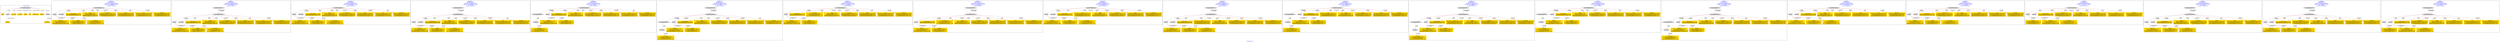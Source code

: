 digraph n0 {
fontcolor="blue"
remincross="true"
label="s29-gilcrease.csv"
subgraph cluster_0 {
label="1-correct model"
n2[style="filled",color="white",fillcolor="lightgray",label="CulturalHeritageObject1"];
n3[shape="plaintext",style="filled",fillcolor="gold",label="Dated"];
n4[style="filled",color="white",fillcolor="lightgray",label="Person1"];
n5[shape="plaintext",style="filled",fillcolor="gold",label="Description"];
n6[shape="plaintext",style="filled",fillcolor="gold",label="Dimensions"];
n7[shape="plaintext",style="filled",fillcolor="gold",label="Medium"];
n8[shape="plaintext",style="filled",fillcolor="gold",label="Title"];
n9[shape="plaintext",style="filled",fillcolor="gold",label="Object Number"];
n10[shape="plaintext",style="filled",fillcolor="gold",label="ObjectID"];
n11[style="filled",color="white",fillcolor="lightgray",label="Concept1"];
n12[shape="plaintext",style="filled",fillcolor="gold",label="Alpha Sort"];
n13[shape="plaintext",style="filled",fillcolor="gold",label="Classification"];
}
subgraph cluster_1 {
label="candidate 0\nlink coherence:1.0\nnode coherence:1.0\nconfidence:0.4318551053743536\nmapping score:0.5883961462358956\ncost:10.99993\n-precision:0.55-recall:0.55"
n15[style="filled",color="white",fillcolor="lightgray",label="CulturalHeritageObject1"];
n16[style="filled",color="white",fillcolor="lightgray",label="Person1"];
n17[style="filled",color="white",fillcolor="lightgray",label="Document1"];
n18[shape="plaintext",style="filled",fillcolor="gold",label="Object Number\n[CulturalHeritageObject,extent,0.798]\n[Person,biographicalInformation,0.202]"];
n19[shape="plaintext",style="filled",fillcolor="gold",label="Alpha Sort\n[Person,nameOfThePerson,0.444]\n[Document,classLink,0.3]\n[CulturalHeritageObject,description,0.152]\n[CulturalHeritageObject,provenance,0.104]"];
n20[shape="plaintext",style="filled",fillcolor="gold",label="Dated\n[Person,dateOfBirth,0.352]\n[Person,dateOfDeath,0.325]\n[CulturalHeritageObject,created,0.203]\n[Person,biographicalInformation,0.121]"];
n21[shape="plaintext",style="filled",fillcolor="gold",label="Dimensions\n[CulturalHeritageObject,extent,0.722]\n[CulturalHeritageObject,description,0.148]\n[CulturalHeritageObject,provenance,0.077]\n[CulturalHeritageObject,title,0.053]"];
n22[shape="plaintext",style="filled",fillcolor="gold",label="Medium\n[CulturalHeritageObject,medium,0.82]\n[CulturalHeritageObject,description,0.078]\n[Person,biographicalInformation,0.051]\n[CulturalHeritageObject,provenance,0.051]"];
n23[shape="plaintext",style="filled",fillcolor="gold",label="Classification\n[Document,classLink,0.332]\n[Person,biographicalInformation,0.24]\n[Concept,prefLabel,0.232]\n[CulturalHeritageObject,provenance,0.196]"];
n24[shape="plaintext",style="filled",fillcolor="gold",label="ObjectID\n[Person,dateOfDeath,0.534]\n[CulturalHeritageObject,created,0.243]\n[Person,dateOfBirth,0.116]\n[CulturalHeritageObject,title,0.107]"];
n25[shape="plaintext",style="filled",fillcolor="gold",label="Title\n[CulturalHeritageObject,description,0.377]\n[Person,biographicalInformation,0.303]\n[CulturalHeritageObject,title,0.238]\n[CulturalHeritageObject,provenance,0.081]"];
n26[shape="plaintext",style="filled",fillcolor="gold",label="Description\n[CulturalHeritageObject,description,0.441]\n[Person,biographicalInformation,0.291]\n[CulturalHeritageObject,title,0.172]\n[CulturalHeritageObject,medium,0.096]"];
}
subgraph cluster_2 {
label="candidate 1\nlink coherence:1.0\nnode coherence:1.0\nconfidence:0.4318551053743536\nmapping score:0.5883961462358956\ncost:11.99988\n-precision:0.5-recall:0.55"
n28[style="filled",color="white",fillcolor="lightgray",label="CulturalHeritageObject1"];
n29[style="filled",color="white",fillcolor="lightgray",label="Person1"];
n30[style="filled",color="white",fillcolor="lightgray",label="Document1"];
n31[style="filled",color="white",fillcolor="lightgray",label="EuropeanaAggregation1"];
n32[shape="plaintext",style="filled",fillcolor="gold",label="Object Number\n[CulturalHeritageObject,extent,0.798]\n[Person,biographicalInformation,0.202]"];
n33[shape="plaintext",style="filled",fillcolor="gold",label="Alpha Sort\n[Person,nameOfThePerson,0.444]\n[Document,classLink,0.3]\n[CulturalHeritageObject,description,0.152]\n[CulturalHeritageObject,provenance,0.104]"];
n34[shape="plaintext",style="filled",fillcolor="gold",label="Dated\n[Person,dateOfBirth,0.352]\n[Person,dateOfDeath,0.325]\n[CulturalHeritageObject,created,0.203]\n[Person,biographicalInformation,0.121]"];
n35[shape="plaintext",style="filled",fillcolor="gold",label="Dimensions\n[CulturalHeritageObject,extent,0.722]\n[CulturalHeritageObject,description,0.148]\n[CulturalHeritageObject,provenance,0.077]\n[CulturalHeritageObject,title,0.053]"];
n36[shape="plaintext",style="filled",fillcolor="gold",label="Medium\n[CulturalHeritageObject,medium,0.82]\n[CulturalHeritageObject,description,0.078]\n[Person,biographicalInformation,0.051]\n[CulturalHeritageObject,provenance,0.051]"];
n37[shape="plaintext",style="filled",fillcolor="gold",label="Classification\n[Document,classLink,0.332]\n[Person,biographicalInformation,0.24]\n[Concept,prefLabel,0.232]\n[CulturalHeritageObject,provenance,0.196]"];
n38[shape="plaintext",style="filled",fillcolor="gold",label="ObjectID\n[Person,dateOfDeath,0.534]\n[CulturalHeritageObject,created,0.243]\n[Person,dateOfBirth,0.116]\n[CulturalHeritageObject,title,0.107]"];
n39[shape="plaintext",style="filled",fillcolor="gold",label="Title\n[CulturalHeritageObject,description,0.377]\n[Person,biographicalInformation,0.303]\n[CulturalHeritageObject,title,0.238]\n[CulturalHeritageObject,provenance,0.081]"];
n40[shape="plaintext",style="filled",fillcolor="gold",label="Description\n[CulturalHeritageObject,description,0.441]\n[Person,biographicalInformation,0.291]\n[CulturalHeritageObject,title,0.172]\n[CulturalHeritageObject,medium,0.096]"];
}
subgraph cluster_3 {
label="candidate 10\nlink coherence:1.0\nnode coherence:1.0\nconfidence:0.4174503832597195\nmapping score:0.5835945721976843\ncost:10.99993\n-precision:0.36-recall:0.36"
n42[style="filled",color="white",fillcolor="lightgray",label="CulturalHeritageObject1"];
n43[style="filled",color="white",fillcolor="lightgray",label="Person1"];
n44[style="filled",color="white",fillcolor="lightgray",label="Document1"];
n45[shape="plaintext",style="filled",fillcolor="gold",label="Object Number\n[CulturalHeritageObject,extent,0.798]\n[Person,biographicalInformation,0.202]"];
n46[shape="plaintext",style="filled",fillcolor="gold",label="Alpha Sort\n[Person,nameOfThePerson,0.444]\n[Document,classLink,0.3]\n[CulturalHeritageObject,description,0.152]\n[CulturalHeritageObject,provenance,0.104]"];
n47[shape="plaintext",style="filled",fillcolor="gold",label="Dated\n[Person,dateOfBirth,0.352]\n[Person,dateOfDeath,0.325]\n[CulturalHeritageObject,created,0.203]\n[Person,biographicalInformation,0.121]"];
n48[shape="plaintext",style="filled",fillcolor="gold",label="Dimensions\n[CulturalHeritageObject,extent,0.722]\n[CulturalHeritageObject,description,0.148]\n[CulturalHeritageObject,provenance,0.077]\n[CulturalHeritageObject,title,0.053]"];
n49[shape="plaintext",style="filled",fillcolor="gold",label="Medium\n[CulturalHeritageObject,medium,0.82]\n[CulturalHeritageObject,description,0.078]\n[Person,biographicalInformation,0.051]\n[CulturalHeritageObject,provenance,0.051]"];
n50[shape="plaintext",style="filled",fillcolor="gold",label="Classification\n[Document,classLink,0.332]\n[Person,biographicalInformation,0.24]\n[Concept,prefLabel,0.232]\n[CulturalHeritageObject,provenance,0.196]"];
n51[shape="plaintext",style="filled",fillcolor="gold",label="ObjectID\n[Person,dateOfDeath,0.534]\n[CulturalHeritageObject,created,0.243]\n[Person,dateOfBirth,0.116]\n[CulturalHeritageObject,title,0.107]"];
n52[shape="plaintext",style="filled",fillcolor="gold",label="Title\n[CulturalHeritageObject,description,0.377]\n[Person,biographicalInformation,0.303]\n[CulturalHeritageObject,title,0.238]\n[CulturalHeritageObject,provenance,0.081]"];
n53[shape="plaintext",style="filled",fillcolor="gold",label="Description\n[CulturalHeritageObject,description,0.441]\n[Person,biographicalInformation,0.291]\n[CulturalHeritageObject,title,0.172]\n[CulturalHeritageObject,medium,0.096]"];
}
subgraph cluster_4 {
label="candidate 11\nlink coherence:1.0\nnode coherence:1.0\nconfidence:0.4174503832597195\nmapping score:0.5835945721976843\ncost:11.99988\n-precision:0.33-recall:0.36"
n55[style="filled",color="white",fillcolor="lightgray",label="CulturalHeritageObject1"];
n56[style="filled",color="white",fillcolor="lightgray",label="Person1"];
n57[style="filled",color="white",fillcolor="lightgray",label="Document1"];
n58[style="filled",color="white",fillcolor="lightgray",label="EuropeanaAggregation1"];
n59[shape="plaintext",style="filled",fillcolor="gold",label="Object Number\n[CulturalHeritageObject,extent,0.798]\n[Person,biographicalInformation,0.202]"];
n60[shape="plaintext",style="filled",fillcolor="gold",label="Alpha Sort\n[Person,nameOfThePerson,0.444]\n[Document,classLink,0.3]\n[CulturalHeritageObject,description,0.152]\n[CulturalHeritageObject,provenance,0.104]"];
n61[shape="plaintext",style="filled",fillcolor="gold",label="Dated\n[Person,dateOfBirth,0.352]\n[Person,dateOfDeath,0.325]\n[CulturalHeritageObject,created,0.203]\n[Person,biographicalInformation,0.121]"];
n62[shape="plaintext",style="filled",fillcolor="gold",label="Dimensions\n[CulturalHeritageObject,extent,0.722]\n[CulturalHeritageObject,description,0.148]\n[CulturalHeritageObject,provenance,0.077]\n[CulturalHeritageObject,title,0.053]"];
n63[shape="plaintext",style="filled",fillcolor="gold",label="Medium\n[CulturalHeritageObject,medium,0.82]\n[CulturalHeritageObject,description,0.078]\n[Person,biographicalInformation,0.051]\n[CulturalHeritageObject,provenance,0.051]"];
n64[shape="plaintext",style="filled",fillcolor="gold",label="Classification\n[Document,classLink,0.332]\n[Person,biographicalInformation,0.24]\n[Concept,prefLabel,0.232]\n[CulturalHeritageObject,provenance,0.196]"];
n65[shape="plaintext",style="filled",fillcolor="gold",label="ObjectID\n[Person,dateOfDeath,0.534]\n[CulturalHeritageObject,created,0.243]\n[Person,dateOfBirth,0.116]\n[CulturalHeritageObject,title,0.107]"];
n66[shape="plaintext",style="filled",fillcolor="gold",label="Title\n[CulturalHeritageObject,description,0.377]\n[Person,biographicalInformation,0.303]\n[CulturalHeritageObject,title,0.238]\n[CulturalHeritageObject,provenance,0.081]"];
n67[shape="plaintext",style="filled",fillcolor="gold",label="Description\n[CulturalHeritageObject,description,0.441]\n[Person,biographicalInformation,0.291]\n[CulturalHeritageObject,title,0.172]\n[CulturalHeritageObject,medium,0.096]"];
}
subgraph cluster_5 {
label="candidate 12\nlink coherence:1.0\nnode coherence:1.0\nconfidence:0.4174503832597195\nmapping score:0.5835945721976843\ncost:11.99992\n-precision:0.33-recall:0.36"
n69[style="filled",color="white",fillcolor="lightgray",label="CulturalHeritageObject1"];
n70[style="filled",color="white",fillcolor="lightgray",label="CulturalHeritageObject2"];
n71[style="filled",color="white",fillcolor="lightgray",label="Person1"];
n72[style="filled",color="white",fillcolor="lightgray",label="Document2"];
n73[shape="plaintext",style="filled",fillcolor="gold",label="Object Number\n[CulturalHeritageObject,extent,0.798]\n[Person,biographicalInformation,0.202]"];
n74[shape="plaintext",style="filled",fillcolor="gold",label="Classification\n[Document,classLink,0.332]\n[Person,biographicalInformation,0.24]\n[Concept,prefLabel,0.232]\n[CulturalHeritageObject,provenance,0.196]"];
n75[shape="plaintext",style="filled",fillcolor="gold",label="Alpha Sort\n[Person,nameOfThePerson,0.444]\n[Document,classLink,0.3]\n[CulturalHeritageObject,description,0.152]\n[CulturalHeritageObject,provenance,0.104]"];
n76[shape="plaintext",style="filled",fillcolor="gold",label="Dated\n[Person,dateOfBirth,0.352]\n[Person,dateOfDeath,0.325]\n[CulturalHeritageObject,created,0.203]\n[Person,biographicalInformation,0.121]"];
n77[shape="plaintext",style="filled",fillcolor="gold",label="Dimensions\n[CulturalHeritageObject,extent,0.722]\n[CulturalHeritageObject,description,0.148]\n[CulturalHeritageObject,provenance,0.077]\n[CulturalHeritageObject,title,0.053]"];
n78[shape="plaintext",style="filled",fillcolor="gold",label="Medium\n[CulturalHeritageObject,medium,0.82]\n[CulturalHeritageObject,description,0.078]\n[Person,biographicalInformation,0.051]\n[CulturalHeritageObject,provenance,0.051]"];
n79[shape="plaintext",style="filled",fillcolor="gold",label="ObjectID\n[Person,dateOfDeath,0.534]\n[CulturalHeritageObject,created,0.243]\n[Person,dateOfBirth,0.116]\n[CulturalHeritageObject,title,0.107]"];
n80[shape="plaintext",style="filled",fillcolor="gold",label="Title\n[CulturalHeritageObject,description,0.377]\n[Person,biographicalInformation,0.303]\n[CulturalHeritageObject,title,0.238]\n[CulturalHeritageObject,provenance,0.081]"];
n81[shape="plaintext",style="filled",fillcolor="gold",label="Description\n[CulturalHeritageObject,description,0.441]\n[Person,biographicalInformation,0.291]\n[CulturalHeritageObject,title,0.172]\n[CulturalHeritageObject,medium,0.096]"];
}
subgraph cluster_6 {
label="candidate 13\nlink coherence:1.0\nnode coherence:1.0\nconfidence:0.4174503832597195\nmapping score:0.5835945721976843\ncost:12.99987\n-precision:0.31-recall:0.36"
n83[style="filled",color="white",fillcolor="lightgray",label="CulturalHeritageObject1"];
n84[style="filled",color="white",fillcolor="lightgray",label="CulturalHeritageObject2"];
n85[style="filled",color="white",fillcolor="lightgray",label="Person1"];
n86[style="filled",color="white",fillcolor="lightgray",label="Document2"];
n87[style="filled",color="white",fillcolor="lightgray",label="EuropeanaAggregation1"];
n88[shape="plaintext",style="filled",fillcolor="gold",label="Object Number\n[CulturalHeritageObject,extent,0.798]\n[Person,biographicalInformation,0.202]"];
n89[shape="plaintext",style="filled",fillcolor="gold",label="Classification\n[Document,classLink,0.332]\n[Person,biographicalInformation,0.24]\n[Concept,prefLabel,0.232]\n[CulturalHeritageObject,provenance,0.196]"];
n90[shape="plaintext",style="filled",fillcolor="gold",label="Alpha Sort\n[Person,nameOfThePerson,0.444]\n[Document,classLink,0.3]\n[CulturalHeritageObject,description,0.152]\n[CulturalHeritageObject,provenance,0.104]"];
n91[shape="plaintext",style="filled",fillcolor="gold",label="Dated\n[Person,dateOfBirth,0.352]\n[Person,dateOfDeath,0.325]\n[CulturalHeritageObject,created,0.203]\n[Person,biographicalInformation,0.121]"];
n92[shape="plaintext",style="filled",fillcolor="gold",label="Dimensions\n[CulturalHeritageObject,extent,0.722]\n[CulturalHeritageObject,description,0.148]\n[CulturalHeritageObject,provenance,0.077]\n[CulturalHeritageObject,title,0.053]"];
n93[shape="plaintext",style="filled",fillcolor="gold",label="Medium\n[CulturalHeritageObject,medium,0.82]\n[CulturalHeritageObject,description,0.078]\n[Person,biographicalInformation,0.051]\n[CulturalHeritageObject,provenance,0.051]"];
n94[shape="plaintext",style="filled",fillcolor="gold",label="ObjectID\n[Person,dateOfDeath,0.534]\n[CulturalHeritageObject,created,0.243]\n[Person,dateOfBirth,0.116]\n[CulturalHeritageObject,title,0.107]"];
n95[shape="plaintext",style="filled",fillcolor="gold",label="Title\n[CulturalHeritageObject,description,0.377]\n[Person,biographicalInformation,0.303]\n[CulturalHeritageObject,title,0.238]\n[CulturalHeritageObject,provenance,0.081]"];
n96[shape="plaintext",style="filled",fillcolor="gold",label="Description\n[CulturalHeritageObject,description,0.441]\n[Person,biographicalInformation,0.291]\n[CulturalHeritageObject,title,0.172]\n[CulturalHeritageObject,medium,0.096]"];
}
subgraph cluster_7 {
label="candidate 14\nlink coherence:1.0\nnode coherence:1.0\nconfidence:0.41679435230792283\nmapping score:0.6018944137322705\ncost:9.99993\n-precision:0.6-recall:0.55"
n98[style="filled",color="white",fillcolor="lightgray",label="CulturalHeritageObject1"];
n99[style="filled",color="white",fillcolor="lightgray",label="Person1"];
n100[shape="plaintext",style="filled",fillcolor="gold",label="Object Number\n[CulturalHeritageObject,extent,0.798]\n[Person,biographicalInformation,0.202]"];
n101[shape="plaintext",style="filled",fillcolor="gold",label="Classification\n[Document,classLink,0.332]\n[Person,biographicalInformation,0.24]\n[Concept,prefLabel,0.232]\n[CulturalHeritageObject,provenance,0.196]"];
n102[shape="plaintext",style="filled",fillcolor="gold",label="Alpha Sort\n[Person,nameOfThePerson,0.444]\n[Document,classLink,0.3]\n[CulturalHeritageObject,description,0.152]\n[CulturalHeritageObject,provenance,0.104]"];
n103[shape="plaintext",style="filled",fillcolor="gold",label="Dated\n[Person,dateOfBirth,0.352]\n[Person,dateOfDeath,0.325]\n[CulturalHeritageObject,created,0.203]\n[Person,biographicalInformation,0.121]"];
n104[shape="plaintext",style="filled",fillcolor="gold",label="Dimensions\n[CulturalHeritageObject,extent,0.722]\n[CulturalHeritageObject,description,0.148]\n[CulturalHeritageObject,provenance,0.077]\n[CulturalHeritageObject,title,0.053]"];
n105[shape="plaintext",style="filled",fillcolor="gold",label="Medium\n[CulturalHeritageObject,medium,0.82]\n[CulturalHeritageObject,description,0.078]\n[Person,biographicalInformation,0.051]\n[CulturalHeritageObject,provenance,0.051]"];
n106[shape="plaintext",style="filled",fillcolor="gold",label="ObjectID\n[Person,dateOfDeath,0.534]\n[CulturalHeritageObject,created,0.243]\n[Person,dateOfBirth,0.116]\n[CulturalHeritageObject,title,0.107]"];
n107[shape="plaintext",style="filled",fillcolor="gold",label="Title\n[CulturalHeritageObject,description,0.377]\n[Person,biographicalInformation,0.303]\n[CulturalHeritageObject,title,0.238]\n[CulturalHeritageObject,provenance,0.081]"];
n108[shape="plaintext",style="filled",fillcolor="gold",label="Description\n[CulturalHeritageObject,description,0.441]\n[Person,biographicalInformation,0.291]\n[CulturalHeritageObject,title,0.172]\n[CulturalHeritageObject,medium,0.096]"];
}
subgraph cluster_8 {
label="candidate 15\nlink coherence:1.0\nnode coherence:1.0\nconfidence:0.41679435230792283\nmapping score:0.6018944137322705\ncost:10.99988\n-precision:0.55-recall:0.55"
n110[style="filled",color="white",fillcolor="lightgray",label="CulturalHeritageObject1"];
n111[style="filled",color="white",fillcolor="lightgray",label="Person1"];
n112[style="filled",color="white",fillcolor="lightgray",label="EuropeanaAggregation1"];
n113[shape="plaintext",style="filled",fillcolor="gold",label="Object Number\n[CulturalHeritageObject,extent,0.798]\n[Person,biographicalInformation,0.202]"];
n114[shape="plaintext",style="filled",fillcolor="gold",label="Classification\n[Document,classLink,0.332]\n[Person,biographicalInformation,0.24]\n[Concept,prefLabel,0.232]\n[CulturalHeritageObject,provenance,0.196]"];
n115[shape="plaintext",style="filled",fillcolor="gold",label="Alpha Sort\n[Person,nameOfThePerson,0.444]\n[Document,classLink,0.3]\n[CulturalHeritageObject,description,0.152]\n[CulturalHeritageObject,provenance,0.104]"];
n116[shape="plaintext",style="filled",fillcolor="gold",label="Dated\n[Person,dateOfBirth,0.352]\n[Person,dateOfDeath,0.325]\n[CulturalHeritageObject,created,0.203]\n[Person,biographicalInformation,0.121]"];
n117[shape="plaintext",style="filled",fillcolor="gold",label="Dimensions\n[CulturalHeritageObject,extent,0.722]\n[CulturalHeritageObject,description,0.148]\n[CulturalHeritageObject,provenance,0.077]\n[CulturalHeritageObject,title,0.053]"];
n118[shape="plaintext",style="filled",fillcolor="gold",label="Medium\n[CulturalHeritageObject,medium,0.82]\n[CulturalHeritageObject,description,0.078]\n[Person,biographicalInformation,0.051]\n[CulturalHeritageObject,provenance,0.051]"];
n119[shape="plaintext",style="filled",fillcolor="gold",label="ObjectID\n[Person,dateOfDeath,0.534]\n[CulturalHeritageObject,created,0.243]\n[Person,dateOfBirth,0.116]\n[CulturalHeritageObject,title,0.107]"];
n120[shape="plaintext",style="filled",fillcolor="gold",label="Title\n[CulturalHeritageObject,description,0.377]\n[Person,biographicalInformation,0.303]\n[CulturalHeritageObject,title,0.238]\n[CulturalHeritageObject,provenance,0.081]"];
n121[shape="plaintext",style="filled",fillcolor="gold",label="Description\n[CulturalHeritageObject,description,0.441]\n[Person,biographicalInformation,0.291]\n[CulturalHeritageObject,title,0.172]\n[CulturalHeritageObject,medium,0.096]"];
}
subgraph cluster_9 {
label="candidate 16\nlink coherence:1.0\nnode coherence:1.0\nconfidence:0.41448342571822\nmapping score:0.5826055863505177\ncost:10.99993\n-precision:0.45-recall:0.45"
n123[style="filled",color="white",fillcolor="lightgray",label="CulturalHeritageObject1"];
n124[style="filled",color="white",fillcolor="lightgray",label="Person1"];
n125[style="filled",color="white",fillcolor="lightgray",label="Document1"];
n126[shape="plaintext",style="filled",fillcolor="gold",label="Object Number\n[CulturalHeritageObject,extent,0.798]\n[Person,biographicalInformation,0.202]"];
n127[shape="plaintext",style="filled",fillcolor="gold",label="Title\n[CulturalHeritageObject,description,0.377]\n[Person,biographicalInformation,0.303]\n[CulturalHeritageObject,title,0.238]\n[CulturalHeritageObject,provenance,0.081]"];
n128[shape="plaintext",style="filled",fillcolor="gold",label="Alpha Sort\n[Person,nameOfThePerson,0.444]\n[Document,classLink,0.3]\n[CulturalHeritageObject,description,0.152]\n[CulturalHeritageObject,provenance,0.104]"];
n129[shape="plaintext",style="filled",fillcolor="gold",label="Dated\n[Person,dateOfBirth,0.352]\n[Person,dateOfDeath,0.325]\n[CulturalHeritageObject,created,0.203]\n[Person,biographicalInformation,0.121]"];
n130[shape="plaintext",style="filled",fillcolor="gold",label="Dimensions\n[CulturalHeritageObject,extent,0.722]\n[CulturalHeritageObject,description,0.148]\n[CulturalHeritageObject,provenance,0.077]\n[CulturalHeritageObject,title,0.053]"];
n131[shape="plaintext",style="filled",fillcolor="gold",label="Medium\n[CulturalHeritageObject,medium,0.82]\n[CulturalHeritageObject,description,0.078]\n[Person,biographicalInformation,0.051]\n[CulturalHeritageObject,provenance,0.051]"];
n132[shape="plaintext",style="filled",fillcolor="gold",label="Classification\n[Document,classLink,0.332]\n[Person,biographicalInformation,0.24]\n[Concept,prefLabel,0.232]\n[CulturalHeritageObject,provenance,0.196]"];
n133[shape="plaintext",style="filled",fillcolor="gold",label="ObjectID\n[Person,dateOfDeath,0.534]\n[CulturalHeritageObject,created,0.243]\n[Person,dateOfBirth,0.116]\n[CulturalHeritageObject,title,0.107]"];
n134[shape="plaintext",style="filled",fillcolor="gold",label="Description\n[CulturalHeritageObject,description,0.441]\n[Person,biographicalInformation,0.291]\n[CulturalHeritageObject,title,0.172]\n[CulturalHeritageObject,medium,0.096]"];
}
subgraph cluster_10 {
label="candidate 17\nlink coherence:1.0\nnode coherence:1.0\nconfidence:0.41448342571822\nmapping score:0.5826055863505177\ncost:11.99988\n-precision:0.42-recall:0.45"
n136[style="filled",color="white",fillcolor="lightgray",label="CulturalHeritageObject1"];
n137[style="filled",color="white",fillcolor="lightgray",label="Person1"];
n138[style="filled",color="white",fillcolor="lightgray",label="Document1"];
n139[style="filled",color="white",fillcolor="lightgray",label="EuropeanaAggregation1"];
n140[shape="plaintext",style="filled",fillcolor="gold",label="Object Number\n[CulturalHeritageObject,extent,0.798]\n[Person,biographicalInformation,0.202]"];
n141[shape="plaintext",style="filled",fillcolor="gold",label="Title\n[CulturalHeritageObject,description,0.377]\n[Person,biographicalInformation,0.303]\n[CulturalHeritageObject,title,0.238]\n[CulturalHeritageObject,provenance,0.081]"];
n142[shape="plaintext",style="filled",fillcolor="gold",label="Alpha Sort\n[Person,nameOfThePerson,0.444]\n[Document,classLink,0.3]\n[CulturalHeritageObject,description,0.152]\n[CulturalHeritageObject,provenance,0.104]"];
n143[shape="plaintext",style="filled",fillcolor="gold",label="Dated\n[Person,dateOfBirth,0.352]\n[Person,dateOfDeath,0.325]\n[CulturalHeritageObject,created,0.203]\n[Person,biographicalInformation,0.121]"];
n144[shape="plaintext",style="filled",fillcolor="gold",label="Dimensions\n[CulturalHeritageObject,extent,0.722]\n[CulturalHeritageObject,description,0.148]\n[CulturalHeritageObject,provenance,0.077]\n[CulturalHeritageObject,title,0.053]"];
n145[shape="plaintext",style="filled",fillcolor="gold",label="Medium\n[CulturalHeritageObject,medium,0.82]\n[CulturalHeritageObject,description,0.078]\n[Person,biographicalInformation,0.051]\n[CulturalHeritageObject,provenance,0.051]"];
n146[shape="plaintext",style="filled",fillcolor="gold",label="Classification\n[Document,classLink,0.332]\n[Person,biographicalInformation,0.24]\n[Concept,prefLabel,0.232]\n[CulturalHeritageObject,provenance,0.196]"];
n147[shape="plaintext",style="filled",fillcolor="gold",label="ObjectID\n[Person,dateOfDeath,0.534]\n[CulturalHeritageObject,created,0.243]\n[Person,dateOfBirth,0.116]\n[CulturalHeritageObject,title,0.107]"];
n148[shape="plaintext",style="filled",fillcolor="gold",label="Description\n[CulturalHeritageObject,description,0.441]\n[Person,biographicalInformation,0.291]\n[CulturalHeritageObject,title,0.172]\n[CulturalHeritageObject,medium,0.096]"];
}
subgraph cluster_11 {
label="candidate 18\nlink coherence:1.0\nnode coherence:1.0\nconfidence:0.41448342571822\nmapping score:0.5826055863505177\ncost:11.99992\n-precision:0.42-recall:0.45"
n150[style="filled",color="white",fillcolor="lightgray",label="CulturalHeritageObject1"];
n151[style="filled",color="white",fillcolor="lightgray",label="CulturalHeritageObject2"];
n152[style="filled",color="white",fillcolor="lightgray",label="Person1"];
n153[style="filled",color="white",fillcolor="lightgray",label="Document2"];
n154[shape="plaintext",style="filled",fillcolor="gold",label="Object Number\n[CulturalHeritageObject,extent,0.798]\n[Person,biographicalInformation,0.202]"];
n155[shape="plaintext",style="filled",fillcolor="gold",label="Title\n[CulturalHeritageObject,description,0.377]\n[Person,biographicalInformation,0.303]\n[CulturalHeritageObject,title,0.238]\n[CulturalHeritageObject,provenance,0.081]"];
n156[shape="plaintext",style="filled",fillcolor="gold",label="Classification\n[Document,classLink,0.332]\n[Person,biographicalInformation,0.24]\n[Concept,prefLabel,0.232]\n[CulturalHeritageObject,provenance,0.196]"];
n157[shape="plaintext",style="filled",fillcolor="gold",label="Alpha Sort\n[Person,nameOfThePerson,0.444]\n[Document,classLink,0.3]\n[CulturalHeritageObject,description,0.152]\n[CulturalHeritageObject,provenance,0.104]"];
n158[shape="plaintext",style="filled",fillcolor="gold",label="Dated\n[Person,dateOfBirth,0.352]\n[Person,dateOfDeath,0.325]\n[CulturalHeritageObject,created,0.203]\n[Person,biographicalInformation,0.121]"];
n159[shape="plaintext",style="filled",fillcolor="gold",label="Dimensions\n[CulturalHeritageObject,extent,0.722]\n[CulturalHeritageObject,description,0.148]\n[CulturalHeritageObject,provenance,0.077]\n[CulturalHeritageObject,title,0.053]"];
n160[shape="plaintext",style="filled",fillcolor="gold",label="Medium\n[CulturalHeritageObject,medium,0.82]\n[CulturalHeritageObject,description,0.078]\n[Person,biographicalInformation,0.051]\n[CulturalHeritageObject,provenance,0.051]"];
n161[shape="plaintext",style="filled",fillcolor="gold",label="ObjectID\n[Person,dateOfDeath,0.534]\n[CulturalHeritageObject,created,0.243]\n[Person,dateOfBirth,0.116]\n[CulturalHeritageObject,title,0.107]"];
n162[shape="plaintext",style="filled",fillcolor="gold",label="Description\n[CulturalHeritageObject,description,0.441]\n[Person,biographicalInformation,0.291]\n[CulturalHeritageObject,title,0.172]\n[CulturalHeritageObject,medium,0.096]"];
}
subgraph cluster_12 {
label="candidate 19\nlink coherence:1.0\nnode coherence:1.0\nconfidence:0.41448342571822\nmapping score:0.5826055863505177\ncost:12.99987\n-precision:0.38-recall:0.45"
n164[style="filled",color="white",fillcolor="lightgray",label="CulturalHeritageObject1"];
n165[style="filled",color="white",fillcolor="lightgray",label="CulturalHeritageObject2"];
n166[style="filled",color="white",fillcolor="lightgray",label="Person1"];
n167[style="filled",color="white",fillcolor="lightgray",label="Document2"];
n168[style="filled",color="white",fillcolor="lightgray",label="EuropeanaAggregation1"];
n169[shape="plaintext",style="filled",fillcolor="gold",label="Object Number\n[CulturalHeritageObject,extent,0.798]\n[Person,biographicalInformation,0.202]"];
n170[shape="plaintext",style="filled",fillcolor="gold",label="Title\n[CulturalHeritageObject,description,0.377]\n[Person,biographicalInformation,0.303]\n[CulturalHeritageObject,title,0.238]\n[CulturalHeritageObject,provenance,0.081]"];
n171[shape="plaintext",style="filled",fillcolor="gold",label="Classification\n[Document,classLink,0.332]\n[Person,biographicalInformation,0.24]\n[Concept,prefLabel,0.232]\n[CulturalHeritageObject,provenance,0.196]"];
n172[shape="plaintext",style="filled",fillcolor="gold",label="Alpha Sort\n[Person,nameOfThePerson,0.444]\n[Document,classLink,0.3]\n[CulturalHeritageObject,description,0.152]\n[CulturalHeritageObject,provenance,0.104]"];
n173[shape="plaintext",style="filled",fillcolor="gold",label="Dated\n[Person,dateOfBirth,0.352]\n[Person,dateOfDeath,0.325]\n[CulturalHeritageObject,created,0.203]\n[Person,biographicalInformation,0.121]"];
n174[shape="plaintext",style="filled",fillcolor="gold",label="Dimensions\n[CulturalHeritageObject,extent,0.722]\n[CulturalHeritageObject,description,0.148]\n[CulturalHeritageObject,provenance,0.077]\n[CulturalHeritageObject,title,0.053]"];
n175[shape="plaintext",style="filled",fillcolor="gold",label="Medium\n[CulturalHeritageObject,medium,0.82]\n[CulturalHeritageObject,description,0.078]\n[Person,biographicalInformation,0.051]\n[CulturalHeritageObject,provenance,0.051]"];
n176[shape="plaintext",style="filled",fillcolor="gold",label="ObjectID\n[Person,dateOfDeath,0.534]\n[CulturalHeritageObject,created,0.243]\n[Person,dateOfBirth,0.116]\n[CulturalHeritageObject,title,0.107]"];
n177[shape="plaintext",style="filled",fillcolor="gold",label="Description\n[CulturalHeritageObject,description,0.441]\n[Person,biographicalInformation,0.291]\n[CulturalHeritageObject,title,0.172]\n[CulturalHeritageObject,medium,0.096]"];
}
subgraph cluster_13 {
label="candidate 2\nlink coherence:1.0\nnode coherence:1.0\nconfidence:0.4318551053743536\nmapping score:0.5883961462358956\ncost:11.99992\n-precision:0.5-recall:0.55"
n179[style="filled",color="white",fillcolor="lightgray",label="CulturalHeritageObject1"];
n180[style="filled",color="white",fillcolor="lightgray",label="CulturalHeritageObject2"];
n181[style="filled",color="white",fillcolor="lightgray",label="Person1"];
n182[style="filled",color="white",fillcolor="lightgray",label="Document2"];
n183[shape="plaintext",style="filled",fillcolor="gold",label="Object Number\n[CulturalHeritageObject,extent,0.798]\n[Person,biographicalInformation,0.202]"];
n184[shape="plaintext",style="filled",fillcolor="gold",label="Classification\n[Document,classLink,0.332]\n[Person,biographicalInformation,0.24]\n[Concept,prefLabel,0.232]\n[CulturalHeritageObject,provenance,0.196]"];
n185[shape="plaintext",style="filled",fillcolor="gold",label="Alpha Sort\n[Person,nameOfThePerson,0.444]\n[Document,classLink,0.3]\n[CulturalHeritageObject,description,0.152]\n[CulturalHeritageObject,provenance,0.104]"];
n186[shape="plaintext",style="filled",fillcolor="gold",label="Dated\n[Person,dateOfBirth,0.352]\n[Person,dateOfDeath,0.325]\n[CulturalHeritageObject,created,0.203]\n[Person,biographicalInformation,0.121]"];
n187[shape="plaintext",style="filled",fillcolor="gold",label="Dimensions\n[CulturalHeritageObject,extent,0.722]\n[CulturalHeritageObject,description,0.148]\n[CulturalHeritageObject,provenance,0.077]\n[CulturalHeritageObject,title,0.053]"];
n188[shape="plaintext",style="filled",fillcolor="gold",label="Medium\n[CulturalHeritageObject,medium,0.82]\n[CulturalHeritageObject,description,0.078]\n[Person,biographicalInformation,0.051]\n[CulturalHeritageObject,provenance,0.051]"];
n189[shape="plaintext",style="filled",fillcolor="gold",label="ObjectID\n[Person,dateOfDeath,0.534]\n[CulturalHeritageObject,created,0.243]\n[Person,dateOfBirth,0.116]\n[CulturalHeritageObject,title,0.107]"];
n190[shape="plaintext",style="filled",fillcolor="gold",label="Title\n[CulturalHeritageObject,description,0.377]\n[Person,biographicalInformation,0.303]\n[CulturalHeritageObject,title,0.238]\n[CulturalHeritageObject,provenance,0.081]"];
n191[shape="plaintext",style="filled",fillcolor="gold",label="Description\n[CulturalHeritageObject,description,0.441]\n[Person,biographicalInformation,0.291]\n[CulturalHeritageObject,title,0.172]\n[CulturalHeritageObject,medium,0.096]"];
}
subgraph cluster_14 {
label="candidate 3\nlink coherence:1.0\nnode coherence:1.0\nconfidence:0.4318551053743536\nmapping score:0.5883961462358956\ncost:12.99987\n-precision:0.46-recall:0.55"
n193[style="filled",color="white",fillcolor="lightgray",label="CulturalHeritageObject1"];
n194[style="filled",color="white",fillcolor="lightgray",label="CulturalHeritageObject2"];
n195[style="filled",color="white",fillcolor="lightgray",label="Person1"];
n196[style="filled",color="white",fillcolor="lightgray",label="Document2"];
n197[style="filled",color="white",fillcolor="lightgray",label="EuropeanaAggregation1"];
n198[shape="plaintext",style="filled",fillcolor="gold",label="Object Number\n[CulturalHeritageObject,extent,0.798]\n[Person,biographicalInformation,0.202]"];
n199[shape="plaintext",style="filled",fillcolor="gold",label="Classification\n[Document,classLink,0.332]\n[Person,biographicalInformation,0.24]\n[Concept,prefLabel,0.232]\n[CulturalHeritageObject,provenance,0.196]"];
n200[shape="plaintext",style="filled",fillcolor="gold",label="Alpha Sort\n[Person,nameOfThePerson,0.444]\n[Document,classLink,0.3]\n[CulturalHeritageObject,description,0.152]\n[CulturalHeritageObject,provenance,0.104]"];
n201[shape="plaintext",style="filled",fillcolor="gold",label="Dated\n[Person,dateOfBirth,0.352]\n[Person,dateOfDeath,0.325]\n[CulturalHeritageObject,created,0.203]\n[Person,biographicalInformation,0.121]"];
n202[shape="plaintext",style="filled",fillcolor="gold",label="Dimensions\n[CulturalHeritageObject,extent,0.722]\n[CulturalHeritageObject,description,0.148]\n[CulturalHeritageObject,provenance,0.077]\n[CulturalHeritageObject,title,0.053]"];
n203[shape="plaintext",style="filled",fillcolor="gold",label="Medium\n[CulturalHeritageObject,medium,0.82]\n[CulturalHeritageObject,description,0.078]\n[Person,biographicalInformation,0.051]\n[CulturalHeritageObject,provenance,0.051]"];
n204[shape="plaintext",style="filled",fillcolor="gold",label="ObjectID\n[Person,dateOfDeath,0.534]\n[CulturalHeritageObject,created,0.243]\n[Person,dateOfBirth,0.116]\n[CulturalHeritageObject,title,0.107]"];
n205[shape="plaintext",style="filled",fillcolor="gold",label="Title\n[CulturalHeritageObject,description,0.377]\n[Person,biographicalInformation,0.303]\n[CulturalHeritageObject,title,0.238]\n[CulturalHeritageObject,provenance,0.081]"];
n206[shape="plaintext",style="filled",fillcolor="gold",label="Description\n[CulturalHeritageObject,description,0.441]\n[Person,biographicalInformation,0.291]\n[CulturalHeritageObject,title,0.172]\n[CulturalHeritageObject,medium,0.096]"];
}
subgraph cluster_15 {
label="candidate 4\nlink coherence:1.0\nnode coherence:1.0\nconfidence:0.4208219320458332\nmapping score:0.5847184217930554\ncost:10.99991\n-precision:0.64-recall:0.64"
n208[style="filled",color="white",fillcolor="lightgray",label="CulturalHeritageObject1"];
n209[style="filled",color="white",fillcolor="lightgray",label="Person1"];
n210[style="filled",color="white",fillcolor="lightgray",label="Concept1"];
n211[shape="plaintext",style="filled",fillcolor="gold",label="Object Number\n[CulturalHeritageObject,extent,0.798]\n[Person,biographicalInformation,0.202]"];
n212[shape="plaintext",style="filled",fillcolor="gold",label="Alpha Sort\n[Person,nameOfThePerson,0.444]\n[Document,classLink,0.3]\n[CulturalHeritageObject,description,0.152]\n[CulturalHeritageObject,provenance,0.104]"];
n213[shape="plaintext",style="filled",fillcolor="gold",label="Dated\n[Person,dateOfBirth,0.352]\n[Person,dateOfDeath,0.325]\n[CulturalHeritageObject,created,0.203]\n[Person,biographicalInformation,0.121]"];
n214[shape="plaintext",style="filled",fillcolor="gold",label="Dimensions\n[CulturalHeritageObject,extent,0.722]\n[CulturalHeritageObject,description,0.148]\n[CulturalHeritageObject,provenance,0.077]\n[CulturalHeritageObject,title,0.053]"];
n215[shape="plaintext",style="filled",fillcolor="gold",label="Medium\n[CulturalHeritageObject,medium,0.82]\n[CulturalHeritageObject,description,0.078]\n[Person,biographicalInformation,0.051]\n[CulturalHeritageObject,provenance,0.051]"];
n216[shape="plaintext",style="filled",fillcolor="gold",label="Classification\n[Document,classLink,0.332]\n[Person,biographicalInformation,0.24]\n[Concept,prefLabel,0.232]\n[CulturalHeritageObject,provenance,0.196]"];
n217[shape="plaintext",style="filled",fillcolor="gold",label="ObjectID\n[Person,dateOfDeath,0.534]\n[CulturalHeritageObject,created,0.243]\n[Person,dateOfBirth,0.116]\n[CulturalHeritageObject,title,0.107]"];
n218[shape="plaintext",style="filled",fillcolor="gold",label="Title\n[CulturalHeritageObject,description,0.377]\n[Person,biographicalInformation,0.303]\n[CulturalHeritageObject,title,0.238]\n[CulturalHeritageObject,provenance,0.081]"];
n219[shape="plaintext",style="filled",fillcolor="gold",label="Description\n[CulturalHeritageObject,description,0.441]\n[Person,biographicalInformation,0.291]\n[CulturalHeritageObject,title,0.172]\n[CulturalHeritageObject,medium,0.096]"];
}
subgraph cluster_16 {
label="candidate 5\nlink coherence:1.0\nnode coherence:1.0\nconfidence:0.4208219320458332\nmapping score:0.5847184217930554\ncost:10.99993\n-precision:0.64-recall:0.64"
n221[style="filled",color="white",fillcolor="lightgray",label="CulturalHeritageObject1"];
n222[style="filled",color="white",fillcolor="lightgray",label="Person1"];
n223[style="filled",color="white",fillcolor="lightgray",label="Concept2"];
n224[shape="plaintext",style="filled",fillcolor="gold",label="Object Number\n[CulturalHeritageObject,extent,0.798]\n[Person,biographicalInformation,0.202]"];
n225[shape="plaintext",style="filled",fillcolor="gold",label="Dimensions\n[CulturalHeritageObject,extent,0.722]\n[CulturalHeritageObject,description,0.148]\n[CulturalHeritageObject,provenance,0.077]\n[CulturalHeritageObject,title,0.053]"];
n226[shape="plaintext",style="filled",fillcolor="gold",label="Classification\n[Document,classLink,0.332]\n[Person,biographicalInformation,0.24]\n[Concept,prefLabel,0.232]\n[CulturalHeritageObject,provenance,0.196]"];
n227[shape="plaintext",style="filled",fillcolor="gold",label="Alpha Sort\n[Person,nameOfThePerson,0.444]\n[Document,classLink,0.3]\n[CulturalHeritageObject,description,0.152]\n[CulturalHeritageObject,provenance,0.104]"];
n228[shape="plaintext",style="filled",fillcolor="gold",label="Dated\n[Person,dateOfBirth,0.352]\n[Person,dateOfDeath,0.325]\n[CulturalHeritageObject,created,0.203]\n[Person,biographicalInformation,0.121]"];
n229[shape="plaintext",style="filled",fillcolor="gold",label="Medium\n[CulturalHeritageObject,medium,0.82]\n[CulturalHeritageObject,description,0.078]\n[Person,biographicalInformation,0.051]\n[CulturalHeritageObject,provenance,0.051]"];
n230[shape="plaintext",style="filled",fillcolor="gold",label="ObjectID\n[Person,dateOfDeath,0.534]\n[CulturalHeritageObject,created,0.243]\n[Person,dateOfBirth,0.116]\n[CulturalHeritageObject,title,0.107]"];
n231[shape="plaintext",style="filled",fillcolor="gold",label="Title\n[CulturalHeritageObject,description,0.377]\n[Person,biographicalInformation,0.303]\n[CulturalHeritageObject,title,0.238]\n[CulturalHeritageObject,provenance,0.081]"];
n232[shape="plaintext",style="filled",fillcolor="gold",label="Description\n[CulturalHeritageObject,description,0.441]\n[Person,biographicalInformation,0.291]\n[CulturalHeritageObject,title,0.172]\n[CulturalHeritageObject,medium,0.096]"];
}
subgraph cluster_17 {
label="candidate 6\nlink coherence:1.0\nnode coherence:1.0\nconfidence:0.4208219320458332\nmapping score:0.5847184217930554\ncost:11.0\n-precision:0.55-recall:0.55"
n234[style="filled",color="white",fillcolor="lightgray",label="CulturalHeritageObject1"];
n235[style="filled",color="white",fillcolor="lightgray",label="Person2"];
n236[style="filled",color="white",fillcolor="lightgray",label="Concept2"];
n237[shape="plaintext",style="filled",fillcolor="gold",label="Object Number\n[CulturalHeritageObject,extent,0.798]\n[Person,biographicalInformation,0.202]"];
n238[shape="plaintext",style="filled",fillcolor="gold",label="Dimensions\n[CulturalHeritageObject,extent,0.722]\n[CulturalHeritageObject,description,0.148]\n[CulturalHeritageObject,provenance,0.077]\n[CulturalHeritageObject,title,0.053]"];
n239[shape="plaintext",style="filled",fillcolor="gold",label="Classification\n[Document,classLink,0.332]\n[Person,biographicalInformation,0.24]\n[Concept,prefLabel,0.232]\n[CulturalHeritageObject,provenance,0.196]"];
n240[shape="plaintext",style="filled",fillcolor="gold",label="Dated\n[Person,dateOfBirth,0.352]\n[Person,dateOfDeath,0.325]\n[CulturalHeritageObject,created,0.203]\n[Person,biographicalInformation,0.121]"];
n241[shape="plaintext",style="filled",fillcolor="gold",label="ObjectID\n[Person,dateOfDeath,0.534]\n[CulturalHeritageObject,created,0.243]\n[Person,dateOfBirth,0.116]\n[CulturalHeritageObject,title,0.107]"];
n242[shape="plaintext",style="filled",fillcolor="gold",label="Medium\n[CulturalHeritageObject,medium,0.82]\n[CulturalHeritageObject,description,0.078]\n[Person,biographicalInformation,0.051]\n[CulturalHeritageObject,provenance,0.051]"];
n243[shape="plaintext",style="filled",fillcolor="gold",label="Alpha Sort\n[Person,nameOfThePerson,0.444]\n[Document,classLink,0.3]\n[CulturalHeritageObject,description,0.152]\n[CulturalHeritageObject,provenance,0.104]"];
n244[shape="plaintext",style="filled",fillcolor="gold",label="Title\n[CulturalHeritageObject,description,0.377]\n[Person,biographicalInformation,0.303]\n[CulturalHeritageObject,title,0.238]\n[CulturalHeritageObject,provenance,0.081]"];
n245[shape="plaintext",style="filled",fillcolor="gold",label="Description\n[CulturalHeritageObject,description,0.441]\n[Person,biographicalInformation,0.291]\n[CulturalHeritageObject,title,0.172]\n[CulturalHeritageObject,medium,0.096]"];
}
subgraph cluster_18 {
label="candidate 7\nlink coherence:1.0\nnode coherence:1.0\nconfidence:0.4208219320458332\nmapping score:0.5847184217930554\ncost:11.99986\n-precision:0.58-recall:0.64"
n247[style="filled",color="white",fillcolor="lightgray",label="CulturalHeritageObject1"];
n248[style="filled",color="white",fillcolor="lightgray",label="Person1"];
n249[style="filled",color="white",fillcolor="lightgray",label="Concept1"];
n250[style="filled",color="white",fillcolor="lightgray",label="EuropeanaAggregation1"];
n251[shape="plaintext",style="filled",fillcolor="gold",label="Object Number\n[CulturalHeritageObject,extent,0.798]\n[Person,biographicalInformation,0.202]"];
n252[shape="plaintext",style="filled",fillcolor="gold",label="Alpha Sort\n[Person,nameOfThePerson,0.444]\n[Document,classLink,0.3]\n[CulturalHeritageObject,description,0.152]\n[CulturalHeritageObject,provenance,0.104]"];
n253[shape="plaintext",style="filled",fillcolor="gold",label="Dated\n[Person,dateOfBirth,0.352]\n[Person,dateOfDeath,0.325]\n[CulturalHeritageObject,created,0.203]\n[Person,biographicalInformation,0.121]"];
n254[shape="plaintext",style="filled",fillcolor="gold",label="Dimensions\n[CulturalHeritageObject,extent,0.722]\n[CulturalHeritageObject,description,0.148]\n[CulturalHeritageObject,provenance,0.077]\n[CulturalHeritageObject,title,0.053]"];
n255[shape="plaintext",style="filled",fillcolor="gold",label="Medium\n[CulturalHeritageObject,medium,0.82]\n[CulturalHeritageObject,description,0.078]\n[Person,biographicalInformation,0.051]\n[CulturalHeritageObject,provenance,0.051]"];
n256[shape="plaintext",style="filled",fillcolor="gold",label="Classification\n[Document,classLink,0.332]\n[Person,biographicalInformation,0.24]\n[Concept,prefLabel,0.232]\n[CulturalHeritageObject,provenance,0.196]"];
n257[shape="plaintext",style="filled",fillcolor="gold",label="ObjectID\n[Person,dateOfDeath,0.534]\n[CulturalHeritageObject,created,0.243]\n[Person,dateOfBirth,0.116]\n[CulturalHeritageObject,title,0.107]"];
n258[shape="plaintext",style="filled",fillcolor="gold",label="Title\n[CulturalHeritageObject,description,0.377]\n[Person,biographicalInformation,0.303]\n[CulturalHeritageObject,title,0.238]\n[CulturalHeritageObject,provenance,0.081]"];
n259[shape="plaintext",style="filled",fillcolor="gold",label="Description\n[CulturalHeritageObject,description,0.441]\n[Person,biographicalInformation,0.291]\n[CulturalHeritageObject,title,0.172]\n[CulturalHeritageObject,medium,0.096]"];
}
subgraph cluster_19 {
label="candidate 8\nlink coherence:1.0\nnode coherence:1.0\nconfidence:0.4208219320458332\nmapping score:0.5847184217930554\ncost:11.99988\n-precision:0.58-recall:0.64"
n261[style="filled",color="white",fillcolor="lightgray",label="CulturalHeritageObject1"];
n262[style="filled",color="white",fillcolor="lightgray",label="Person1"];
n263[style="filled",color="white",fillcolor="lightgray",label="Concept2"];
n264[style="filled",color="white",fillcolor="lightgray",label="EuropeanaAggregation1"];
n265[shape="plaintext",style="filled",fillcolor="gold",label="Object Number\n[CulturalHeritageObject,extent,0.798]\n[Person,biographicalInformation,0.202]"];
n266[shape="plaintext",style="filled",fillcolor="gold",label="Dimensions\n[CulturalHeritageObject,extent,0.722]\n[CulturalHeritageObject,description,0.148]\n[CulturalHeritageObject,provenance,0.077]\n[CulturalHeritageObject,title,0.053]"];
n267[shape="plaintext",style="filled",fillcolor="gold",label="Classification\n[Document,classLink,0.332]\n[Person,biographicalInformation,0.24]\n[Concept,prefLabel,0.232]\n[CulturalHeritageObject,provenance,0.196]"];
n268[shape="plaintext",style="filled",fillcolor="gold",label="Alpha Sort\n[Person,nameOfThePerson,0.444]\n[Document,classLink,0.3]\n[CulturalHeritageObject,description,0.152]\n[CulturalHeritageObject,provenance,0.104]"];
n269[shape="plaintext",style="filled",fillcolor="gold",label="Dated\n[Person,dateOfBirth,0.352]\n[Person,dateOfDeath,0.325]\n[CulturalHeritageObject,created,0.203]\n[Person,biographicalInformation,0.121]"];
n270[shape="plaintext",style="filled",fillcolor="gold",label="Medium\n[CulturalHeritageObject,medium,0.82]\n[CulturalHeritageObject,description,0.078]\n[Person,biographicalInformation,0.051]\n[CulturalHeritageObject,provenance,0.051]"];
n271[shape="plaintext",style="filled",fillcolor="gold",label="ObjectID\n[Person,dateOfDeath,0.534]\n[CulturalHeritageObject,created,0.243]\n[Person,dateOfBirth,0.116]\n[CulturalHeritageObject,title,0.107]"];
n272[shape="plaintext",style="filled",fillcolor="gold",label="Title\n[CulturalHeritageObject,description,0.377]\n[Person,biographicalInformation,0.303]\n[CulturalHeritageObject,title,0.238]\n[CulturalHeritageObject,provenance,0.081]"];
n273[shape="plaintext",style="filled",fillcolor="gold",label="Description\n[CulturalHeritageObject,description,0.441]\n[Person,biographicalInformation,0.291]\n[CulturalHeritageObject,title,0.172]\n[CulturalHeritageObject,medium,0.096]"];
}
subgraph cluster_20 {
label="candidate 9\nlink coherence:1.0\nnode coherence:1.0\nconfidence:0.4208219320458332\nmapping score:0.5847184217930554\ncost:11.99995\n-precision:0.5-recall:0.55"
n275[style="filled",color="white",fillcolor="lightgray",label="CulturalHeritageObject1"];
n276[style="filled",color="white",fillcolor="lightgray",label="Person2"];
n277[style="filled",color="white",fillcolor="lightgray",label="Concept2"];
n278[style="filled",color="white",fillcolor="lightgray",label="EuropeanaAggregation1"];
n279[shape="plaintext",style="filled",fillcolor="gold",label="Object Number\n[CulturalHeritageObject,extent,0.798]\n[Person,biographicalInformation,0.202]"];
n280[shape="plaintext",style="filled",fillcolor="gold",label="Dimensions\n[CulturalHeritageObject,extent,0.722]\n[CulturalHeritageObject,description,0.148]\n[CulturalHeritageObject,provenance,0.077]\n[CulturalHeritageObject,title,0.053]"];
n281[shape="plaintext",style="filled",fillcolor="gold",label="Classification\n[Document,classLink,0.332]\n[Person,biographicalInformation,0.24]\n[Concept,prefLabel,0.232]\n[CulturalHeritageObject,provenance,0.196]"];
n282[shape="plaintext",style="filled",fillcolor="gold",label="Dated\n[Person,dateOfBirth,0.352]\n[Person,dateOfDeath,0.325]\n[CulturalHeritageObject,created,0.203]\n[Person,biographicalInformation,0.121]"];
n283[shape="plaintext",style="filled",fillcolor="gold",label="ObjectID\n[Person,dateOfDeath,0.534]\n[CulturalHeritageObject,created,0.243]\n[Person,dateOfBirth,0.116]\n[CulturalHeritageObject,title,0.107]"];
n284[shape="plaintext",style="filled",fillcolor="gold",label="Medium\n[CulturalHeritageObject,medium,0.82]\n[CulturalHeritageObject,description,0.078]\n[Person,biographicalInformation,0.051]\n[CulturalHeritageObject,provenance,0.051]"];
n285[shape="plaintext",style="filled",fillcolor="gold",label="Alpha Sort\n[Person,nameOfThePerson,0.444]\n[Document,classLink,0.3]\n[CulturalHeritageObject,description,0.152]\n[CulturalHeritageObject,provenance,0.104]"];
n286[shape="plaintext",style="filled",fillcolor="gold",label="Title\n[CulturalHeritageObject,description,0.377]\n[Person,biographicalInformation,0.303]\n[CulturalHeritageObject,title,0.238]\n[CulturalHeritageObject,provenance,0.081]"];
n287[shape="plaintext",style="filled",fillcolor="gold",label="Description\n[CulturalHeritageObject,description,0.441]\n[Person,biographicalInformation,0.291]\n[CulturalHeritageObject,title,0.172]\n[CulturalHeritageObject,medium,0.096]"];
}
n2 -> n3[color="brown",fontcolor="black",label="created"]
n2 -> n4[color="brown",fontcolor="black",label="creator"]
n2 -> n5[color="brown",fontcolor="black",label="description"]
n2 -> n6[color="brown",fontcolor="black",label="extent"]
n2 -> n7[color="brown",fontcolor="black",label="medium"]
n2 -> n8[color="brown",fontcolor="black",label="title"]
n2 -> n9[color="brown",fontcolor="black",label="accessionNumber"]
n2 -> n10[color="brown",fontcolor="black",label="objectId"]
n2 -> n11[color="brown",fontcolor="black",label="hasType"]
n4 -> n12[color="brown",fontcolor="black",label="nameOfThePerson"]
n11 -> n13[color="brown",fontcolor="black",label="prefLabel"]
n15 -> n16[color="brown",fontcolor="black",label="creator\nw=0.99993"]
n15 -> n17[color="brown",fontcolor="black",label="page\nw=1.0"]
n15 -> n18[color="brown",fontcolor="black",label="extent\nw=1.0"]
n16 -> n19[color="brown",fontcolor="black",label="nameOfThePerson\nw=1.0"]
n15 -> n20[color="brown",fontcolor="black",label="created\nw=1.0"]
n15 -> n21[color="brown",fontcolor="black",label="provenance\nw=1.0"]
n15 -> n22[color="brown",fontcolor="black",label="medium\nw=1.0"]
n17 -> n23[color="brown",fontcolor="black",label="classLink\nw=1.0"]
n16 -> n24[color="brown",fontcolor="black",label="dateOfDeath\nw=1.0"]
n15 -> n25[color="brown",fontcolor="black",label="title\nw=1.0"]
n15 -> n26[color="brown",fontcolor="black",label="description\nw=1.0"]
n28 -> n29[color="brown",fontcolor="black",label="creator\nw=0.99993"]
n28 -> n30[color="brown",fontcolor="black",label="page\nw=1.0"]
n31 -> n28[color="brown",fontcolor="black",label="aggregatedCHO\nw=0.99995"]
n28 -> n32[color="brown",fontcolor="black",label="extent\nw=1.0"]
n29 -> n33[color="brown",fontcolor="black",label="nameOfThePerson\nw=1.0"]
n28 -> n34[color="brown",fontcolor="black",label="created\nw=1.0"]
n28 -> n35[color="brown",fontcolor="black",label="provenance\nw=1.0"]
n28 -> n36[color="brown",fontcolor="black",label="medium\nw=1.0"]
n30 -> n37[color="brown",fontcolor="black",label="classLink\nw=1.0"]
n29 -> n38[color="brown",fontcolor="black",label="dateOfDeath\nw=1.0"]
n28 -> n39[color="brown",fontcolor="black",label="title\nw=1.0"]
n28 -> n40[color="brown",fontcolor="black",label="description\nw=1.0"]
n42 -> n43[color="brown",fontcolor="black",label="creator\nw=0.99993"]
n42 -> n44[color="brown",fontcolor="black",label="page\nw=1.0"]
n42 -> n45[color="brown",fontcolor="black",label="extent\nw=1.0"]
n43 -> n46[color="brown",fontcolor="black",label="nameOfThePerson\nw=1.0"]
n42 -> n47[color="brown",fontcolor="black",label="created\nw=1.0"]
n42 -> n48[color="brown",fontcolor="black",label="provenance\nw=1.0"]
n42 -> n49[color="brown",fontcolor="black",label="medium\nw=1.0"]
n44 -> n50[color="brown",fontcolor="black",label="classLink\nw=1.0"]
n43 -> n51[color="brown",fontcolor="black",label="dateOfDeath\nw=1.0"]
n42 -> n52[color="brown",fontcolor="black",label="description\nw=1.0"]
n42 -> n53[color="brown",fontcolor="black",label="title\nw=1.0"]
n55 -> n56[color="brown",fontcolor="black",label="creator\nw=0.99993"]
n55 -> n57[color="brown",fontcolor="black",label="page\nw=1.0"]
n58 -> n55[color="brown",fontcolor="black",label="aggregatedCHO\nw=0.99995"]
n55 -> n59[color="brown",fontcolor="black",label="extent\nw=1.0"]
n56 -> n60[color="brown",fontcolor="black",label="nameOfThePerson\nw=1.0"]
n55 -> n61[color="brown",fontcolor="black",label="created\nw=1.0"]
n55 -> n62[color="brown",fontcolor="black",label="provenance\nw=1.0"]
n55 -> n63[color="brown",fontcolor="black",label="medium\nw=1.0"]
n57 -> n64[color="brown",fontcolor="black",label="classLink\nw=1.0"]
n56 -> n65[color="brown",fontcolor="black",label="dateOfDeath\nw=1.0"]
n55 -> n66[color="brown",fontcolor="black",label="description\nw=1.0"]
n55 -> n67[color="brown",fontcolor="black",label="title\nw=1.0"]
n69 -> n70[color="brown",fontcolor="black",label="isRelatedTo\nw=0.99999"]
n69 -> n71[color="brown",fontcolor="black",label="creator\nw=0.99993"]
n70 -> n72[color="brown",fontcolor="black",label="page\nw=1.0"]
n69 -> n73[color="brown",fontcolor="black",label="extent\nw=1.0"]
n72 -> n74[color="brown",fontcolor="black",label="classLink\nw=1.0"]
n71 -> n75[color="brown",fontcolor="black",label="nameOfThePerson\nw=1.0"]
n69 -> n76[color="brown",fontcolor="black",label="created\nw=1.0"]
n69 -> n77[color="brown",fontcolor="black",label="provenance\nw=1.0"]
n69 -> n78[color="brown",fontcolor="black",label="medium\nw=1.0"]
n71 -> n79[color="brown",fontcolor="black",label="dateOfDeath\nw=1.0"]
n69 -> n80[color="brown",fontcolor="black",label="description\nw=1.0"]
n69 -> n81[color="brown",fontcolor="black",label="title\nw=1.0"]
n83 -> n84[color="brown",fontcolor="black",label="isRelatedTo\nw=0.99999"]
n83 -> n85[color="brown",fontcolor="black",label="creator\nw=0.99993"]
n84 -> n86[color="brown",fontcolor="black",label="page\nw=1.0"]
n87 -> n83[color="brown",fontcolor="black",label="aggregatedCHO\nw=0.99995"]
n83 -> n88[color="brown",fontcolor="black",label="extent\nw=1.0"]
n86 -> n89[color="brown",fontcolor="black",label="classLink\nw=1.0"]
n85 -> n90[color="brown",fontcolor="black",label="nameOfThePerson\nw=1.0"]
n83 -> n91[color="brown",fontcolor="black",label="created\nw=1.0"]
n83 -> n92[color="brown",fontcolor="black",label="provenance\nw=1.0"]
n83 -> n93[color="brown",fontcolor="black",label="medium\nw=1.0"]
n85 -> n94[color="brown",fontcolor="black",label="dateOfDeath\nw=1.0"]
n83 -> n95[color="brown",fontcolor="black",label="description\nw=1.0"]
n83 -> n96[color="brown",fontcolor="black",label="title\nw=1.0"]
n98 -> n99[color="brown",fontcolor="black",label="creator\nw=0.99993"]
n98 -> n100[color="brown",fontcolor="black",label="extent\nw=1.0"]
n98 -> n101[color="brown",fontcolor="black",label="provenance\nw=1.0"]
n99 -> n102[color="brown",fontcolor="black",label="nameOfThePerson\nw=1.0"]
n98 -> n103[color="brown",fontcolor="black",label="created\nw=1.0"]
n98 -> n104[color="brown",fontcolor="black",label="provenance\nw=1.0"]
n98 -> n105[color="brown",fontcolor="black",label="medium\nw=1.0"]
n99 -> n106[color="brown",fontcolor="black",label="dateOfDeath\nw=1.0"]
n98 -> n107[color="brown",fontcolor="black",label="title\nw=1.0"]
n98 -> n108[color="brown",fontcolor="black",label="description\nw=1.0"]
n110 -> n111[color="brown",fontcolor="black",label="creator\nw=0.99993"]
n112 -> n110[color="brown",fontcolor="black",label="aggregatedCHO\nw=0.99995"]
n110 -> n113[color="brown",fontcolor="black",label="extent\nw=1.0"]
n110 -> n114[color="brown",fontcolor="black",label="provenance\nw=1.0"]
n111 -> n115[color="brown",fontcolor="black",label="nameOfThePerson\nw=1.0"]
n110 -> n116[color="brown",fontcolor="black",label="created\nw=1.0"]
n110 -> n117[color="brown",fontcolor="black",label="provenance\nw=1.0"]
n110 -> n118[color="brown",fontcolor="black",label="medium\nw=1.0"]
n111 -> n119[color="brown",fontcolor="black",label="dateOfDeath\nw=1.0"]
n110 -> n120[color="brown",fontcolor="black",label="title\nw=1.0"]
n110 -> n121[color="brown",fontcolor="black",label="description\nw=1.0"]
n123 -> n124[color="brown",fontcolor="black",label="creator\nw=0.99993"]
n123 -> n125[color="brown",fontcolor="black",label="page\nw=1.0"]
n123 -> n126[color="brown",fontcolor="black",label="extent\nw=1.0"]
n123 -> n127[color="brown",fontcolor="black",label="provenance\nw=1.0"]
n124 -> n128[color="brown",fontcolor="black",label="nameOfThePerson\nw=1.0"]
n123 -> n129[color="brown",fontcolor="black",label="created\nw=1.0"]
n123 -> n130[color="brown",fontcolor="black",label="provenance\nw=1.0"]
n123 -> n131[color="brown",fontcolor="black",label="medium\nw=1.0"]
n125 -> n132[color="brown",fontcolor="black",label="classLink\nw=1.0"]
n124 -> n133[color="brown",fontcolor="black",label="dateOfDeath\nw=1.0"]
n123 -> n134[color="brown",fontcolor="black",label="description\nw=1.0"]
n136 -> n137[color="brown",fontcolor="black",label="creator\nw=0.99993"]
n136 -> n138[color="brown",fontcolor="black",label="page\nw=1.0"]
n139 -> n136[color="brown",fontcolor="black",label="aggregatedCHO\nw=0.99995"]
n136 -> n140[color="brown",fontcolor="black",label="extent\nw=1.0"]
n136 -> n141[color="brown",fontcolor="black",label="provenance\nw=1.0"]
n137 -> n142[color="brown",fontcolor="black",label="nameOfThePerson\nw=1.0"]
n136 -> n143[color="brown",fontcolor="black",label="created\nw=1.0"]
n136 -> n144[color="brown",fontcolor="black",label="provenance\nw=1.0"]
n136 -> n145[color="brown",fontcolor="black",label="medium\nw=1.0"]
n138 -> n146[color="brown",fontcolor="black",label="classLink\nw=1.0"]
n137 -> n147[color="brown",fontcolor="black",label="dateOfDeath\nw=1.0"]
n136 -> n148[color="brown",fontcolor="black",label="description\nw=1.0"]
n150 -> n151[color="brown",fontcolor="black",label="isRelatedTo\nw=0.99999"]
n150 -> n152[color="brown",fontcolor="black",label="creator\nw=0.99993"]
n151 -> n153[color="brown",fontcolor="black",label="page\nw=1.0"]
n150 -> n154[color="brown",fontcolor="black",label="extent\nw=1.0"]
n150 -> n155[color="brown",fontcolor="black",label="provenance\nw=1.0"]
n153 -> n156[color="brown",fontcolor="black",label="classLink\nw=1.0"]
n152 -> n157[color="brown",fontcolor="black",label="nameOfThePerson\nw=1.0"]
n150 -> n158[color="brown",fontcolor="black",label="created\nw=1.0"]
n150 -> n159[color="brown",fontcolor="black",label="provenance\nw=1.0"]
n150 -> n160[color="brown",fontcolor="black",label="medium\nw=1.0"]
n152 -> n161[color="brown",fontcolor="black",label="dateOfDeath\nw=1.0"]
n150 -> n162[color="brown",fontcolor="black",label="description\nw=1.0"]
n164 -> n165[color="brown",fontcolor="black",label="isRelatedTo\nw=0.99999"]
n164 -> n166[color="brown",fontcolor="black",label="creator\nw=0.99993"]
n165 -> n167[color="brown",fontcolor="black",label="page\nw=1.0"]
n168 -> n164[color="brown",fontcolor="black",label="aggregatedCHO\nw=0.99995"]
n164 -> n169[color="brown",fontcolor="black",label="extent\nw=1.0"]
n164 -> n170[color="brown",fontcolor="black",label="provenance\nw=1.0"]
n167 -> n171[color="brown",fontcolor="black",label="classLink\nw=1.0"]
n166 -> n172[color="brown",fontcolor="black",label="nameOfThePerson\nw=1.0"]
n164 -> n173[color="brown",fontcolor="black",label="created\nw=1.0"]
n164 -> n174[color="brown",fontcolor="black",label="provenance\nw=1.0"]
n164 -> n175[color="brown",fontcolor="black",label="medium\nw=1.0"]
n166 -> n176[color="brown",fontcolor="black",label="dateOfDeath\nw=1.0"]
n164 -> n177[color="brown",fontcolor="black",label="description\nw=1.0"]
n179 -> n180[color="brown",fontcolor="black",label="isRelatedTo\nw=0.99999"]
n179 -> n181[color="brown",fontcolor="black",label="creator\nw=0.99993"]
n180 -> n182[color="brown",fontcolor="black",label="page\nw=1.0"]
n179 -> n183[color="brown",fontcolor="black",label="extent\nw=1.0"]
n182 -> n184[color="brown",fontcolor="black",label="classLink\nw=1.0"]
n181 -> n185[color="brown",fontcolor="black",label="nameOfThePerson\nw=1.0"]
n179 -> n186[color="brown",fontcolor="black",label="created\nw=1.0"]
n179 -> n187[color="brown",fontcolor="black",label="provenance\nw=1.0"]
n179 -> n188[color="brown",fontcolor="black",label="medium\nw=1.0"]
n181 -> n189[color="brown",fontcolor="black",label="dateOfDeath\nw=1.0"]
n179 -> n190[color="brown",fontcolor="black",label="title\nw=1.0"]
n179 -> n191[color="brown",fontcolor="black",label="description\nw=1.0"]
n193 -> n194[color="brown",fontcolor="black",label="isRelatedTo\nw=0.99999"]
n193 -> n195[color="brown",fontcolor="black",label="creator\nw=0.99993"]
n194 -> n196[color="brown",fontcolor="black",label="page\nw=1.0"]
n197 -> n193[color="brown",fontcolor="black",label="aggregatedCHO\nw=0.99995"]
n193 -> n198[color="brown",fontcolor="black",label="extent\nw=1.0"]
n196 -> n199[color="brown",fontcolor="black",label="classLink\nw=1.0"]
n195 -> n200[color="brown",fontcolor="black",label="nameOfThePerson\nw=1.0"]
n193 -> n201[color="brown",fontcolor="black",label="created\nw=1.0"]
n193 -> n202[color="brown",fontcolor="black",label="provenance\nw=1.0"]
n193 -> n203[color="brown",fontcolor="black",label="medium\nw=1.0"]
n195 -> n204[color="brown",fontcolor="black",label="dateOfDeath\nw=1.0"]
n193 -> n205[color="brown",fontcolor="black",label="title\nw=1.0"]
n193 -> n206[color="brown",fontcolor="black",label="description\nw=1.0"]
n208 -> n209[color="brown",fontcolor="black",label="creator\nw=0.99993"]
n208 -> n210[color="brown",fontcolor="black",label="subject\nw=0.99998"]
n208 -> n211[color="brown",fontcolor="black",label="extent\nw=1.0"]
n209 -> n212[color="brown",fontcolor="black",label="nameOfThePerson\nw=1.0"]
n208 -> n213[color="brown",fontcolor="black",label="created\nw=1.0"]
n208 -> n214[color="brown",fontcolor="black",label="provenance\nw=1.0"]
n208 -> n215[color="brown",fontcolor="black",label="medium\nw=1.0"]
n210 -> n216[color="brown",fontcolor="black",label="prefLabel\nw=1.0"]
n209 -> n217[color="brown",fontcolor="black",label="dateOfDeath\nw=1.0"]
n208 -> n218[color="brown",fontcolor="black",label="title\nw=1.0"]
n208 -> n219[color="brown",fontcolor="black",label="description\nw=1.0"]
n221 -> n222[color="brown",fontcolor="black",label="creator\nw=0.99993"]
n221 -> n223[color="brown",fontcolor="black",label="subject\nw=1.0"]
n221 -> n224[color="brown",fontcolor="black",label="extent\nw=1.0"]
n221 -> n225[color="brown",fontcolor="black",label="provenance\nw=1.0"]
n223 -> n226[color="brown",fontcolor="black",label="prefLabel\nw=1.0"]
n222 -> n227[color="brown",fontcolor="black",label="nameOfThePerson\nw=1.0"]
n221 -> n228[color="brown",fontcolor="black",label="created\nw=1.0"]
n221 -> n229[color="brown",fontcolor="black",label="medium\nw=1.0"]
n222 -> n230[color="brown",fontcolor="black",label="dateOfDeath\nw=1.0"]
n221 -> n231[color="brown",fontcolor="black",label="title\nw=1.0"]
n221 -> n232[color="brown",fontcolor="black",label="description\nw=1.0"]
n234 -> n235[color="brown",fontcolor="black",label="sitter\nw=1.0"]
n234 -> n236[color="brown",fontcolor="black",label="subject\nw=1.0"]
n234 -> n237[color="brown",fontcolor="black",label="extent\nw=1.0"]
n234 -> n238[color="brown",fontcolor="black",label="provenance\nw=1.0"]
n236 -> n239[color="brown",fontcolor="black",label="prefLabel\nw=1.0"]
n234 -> n240[color="brown",fontcolor="black",label="created\nw=1.0"]
n235 -> n241[color="brown",fontcolor="black",label="dateOfDeath\nw=1.0"]
n234 -> n242[color="brown",fontcolor="black",label="medium\nw=1.0"]
n235 -> n243[color="brown",fontcolor="black",label="nameOfThePerson\nw=1.0"]
n234 -> n244[color="brown",fontcolor="black",label="title\nw=1.0"]
n234 -> n245[color="brown",fontcolor="black",label="description\nw=1.0"]
n247 -> n248[color="brown",fontcolor="black",label="creator\nw=0.99993"]
n247 -> n249[color="brown",fontcolor="black",label="subject\nw=0.99998"]
n250 -> n247[color="brown",fontcolor="black",label="aggregatedCHO\nw=0.99995"]
n247 -> n251[color="brown",fontcolor="black",label="extent\nw=1.0"]
n248 -> n252[color="brown",fontcolor="black",label="nameOfThePerson\nw=1.0"]
n247 -> n253[color="brown",fontcolor="black",label="created\nw=1.0"]
n247 -> n254[color="brown",fontcolor="black",label="provenance\nw=1.0"]
n247 -> n255[color="brown",fontcolor="black",label="medium\nw=1.0"]
n249 -> n256[color="brown",fontcolor="black",label="prefLabel\nw=1.0"]
n248 -> n257[color="brown",fontcolor="black",label="dateOfDeath\nw=1.0"]
n247 -> n258[color="brown",fontcolor="black",label="title\nw=1.0"]
n247 -> n259[color="brown",fontcolor="black",label="description\nw=1.0"]
n261 -> n262[color="brown",fontcolor="black",label="creator\nw=0.99993"]
n261 -> n263[color="brown",fontcolor="black",label="subject\nw=1.0"]
n264 -> n261[color="brown",fontcolor="black",label="aggregatedCHO\nw=0.99995"]
n261 -> n265[color="brown",fontcolor="black",label="extent\nw=1.0"]
n261 -> n266[color="brown",fontcolor="black",label="provenance\nw=1.0"]
n263 -> n267[color="brown",fontcolor="black",label="prefLabel\nw=1.0"]
n262 -> n268[color="brown",fontcolor="black",label="nameOfThePerson\nw=1.0"]
n261 -> n269[color="brown",fontcolor="black",label="created\nw=1.0"]
n261 -> n270[color="brown",fontcolor="black",label="medium\nw=1.0"]
n262 -> n271[color="brown",fontcolor="black",label="dateOfDeath\nw=1.0"]
n261 -> n272[color="brown",fontcolor="black",label="title\nw=1.0"]
n261 -> n273[color="brown",fontcolor="black",label="description\nw=1.0"]
n275 -> n276[color="brown",fontcolor="black",label="sitter\nw=1.0"]
n275 -> n277[color="brown",fontcolor="black",label="subject\nw=1.0"]
n278 -> n275[color="brown",fontcolor="black",label="aggregatedCHO\nw=0.99995"]
n275 -> n279[color="brown",fontcolor="black",label="extent\nw=1.0"]
n275 -> n280[color="brown",fontcolor="black",label="provenance\nw=1.0"]
n277 -> n281[color="brown",fontcolor="black",label="prefLabel\nw=1.0"]
n275 -> n282[color="brown",fontcolor="black",label="created\nw=1.0"]
n276 -> n283[color="brown",fontcolor="black",label="dateOfDeath\nw=1.0"]
n275 -> n284[color="brown",fontcolor="black",label="medium\nw=1.0"]
n276 -> n285[color="brown",fontcolor="black",label="nameOfThePerson\nw=1.0"]
n275 -> n286[color="brown",fontcolor="black",label="title\nw=1.0"]
n275 -> n287[color="brown",fontcolor="black",label="description\nw=1.0"]
}
